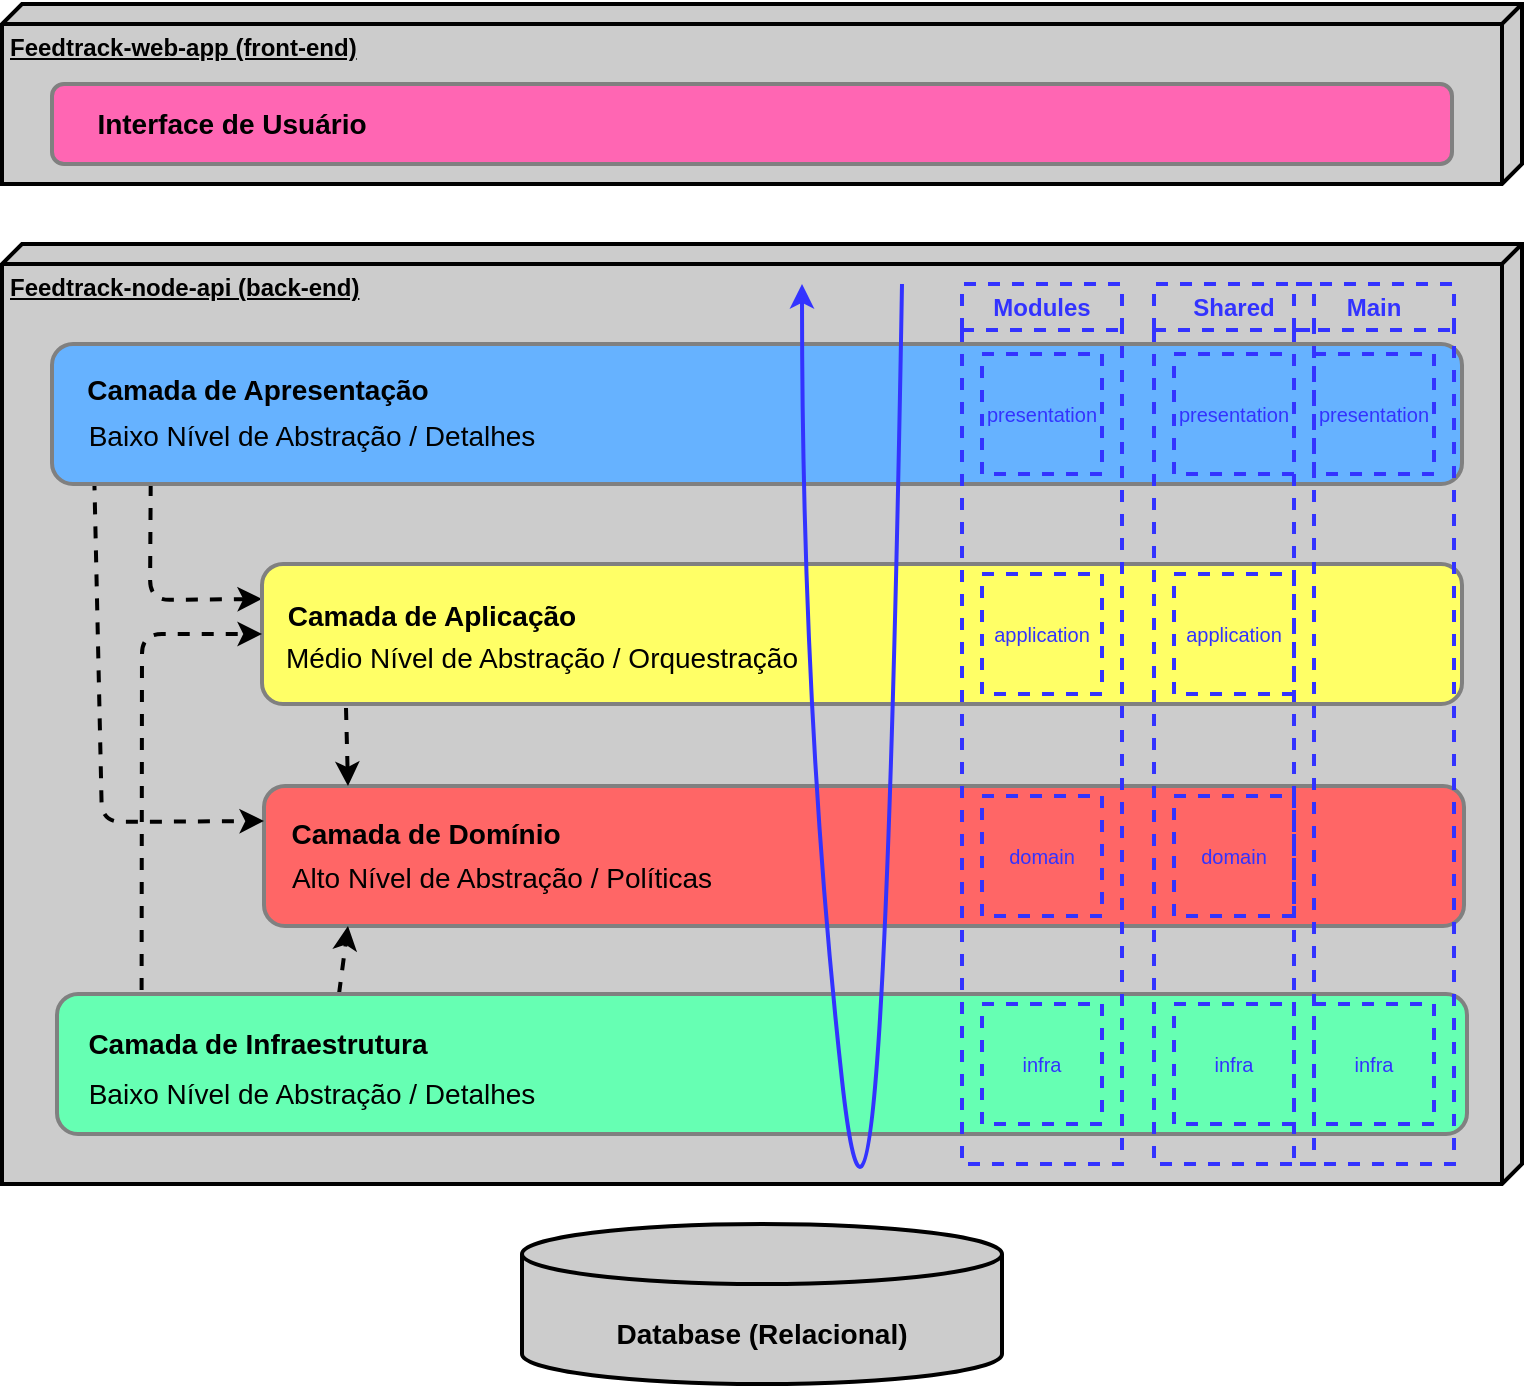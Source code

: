 <mxfile>
    <diagram id="NcIxeV4igUPX3qgqgexm" name="Arquitetura em Camadas">
        <mxGraphModel dx="1386" dy="550" grid="1" gridSize="10" guides="1" tooltips="1" connect="1" arrows="1" fold="1" page="1" pageScale="1" pageWidth="850" pageHeight="1100" math="0" shadow="0">
            <root>
                <mxCell id="0"/>
                <mxCell id="1" parent="0"/>
                <mxCell id="2" value="&lt;b&gt;Feedtrack-node-api (back-end)&lt;/b&gt;" style="verticalAlign=top;align=left;spacingTop=8;spacingLeft=2;spacingRight=12;shape=cube;size=10;direction=south;fontStyle=4;html=1;strokeWidth=2;fillColor=#CCCCCC;fontColor=#000000;" parent="1" vertex="1">
                    <mxGeometry x="50" y="140" width="760" height="470" as="geometry"/>
                </mxCell>
                <mxCell id="3" value="&lt;b&gt;Feedtrack-web-app (front-end)&lt;/b&gt;" style="verticalAlign=top;align=left;spacingTop=8;spacingLeft=2;spacingRight=12;shape=cube;size=10;direction=south;fontStyle=4;html=1;strokeWidth=2;fillColor=#CCCCCC;fontColor=#000000;" parent="1" vertex="1">
                    <mxGeometry x="50" y="20" width="760" height="90" as="geometry"/>
                </mxCell>
                <mxCell id="6" value="" style="group" parent="1" vertex="1" connectable="0">
                    <mxGeometry x="310" y="630" width="240" height="80" as="geometry"/>
                </mxCell>
                <mxCell id="4" value="" style="shape=cylinder3;whiteSpace=wrap;html=1;boundedLbl=1;backgroundOutline=1;size=15;strokeWidth=2;fontColor=#000000;fillColor=#CCCCCC;" parent="6" vertex="1">
                    <mxGeometry width="240" height="80" as="geometry"/>
                </mxCell>
                <mxCell id="5" value="Database (Relacional)" style="text;html=1;strokeColor=none;fillColor=none;align=center;verticalAlign=middle;whiteSpace=wrap;rounded=0;strokeWidth=2;fontColor=#000000;fontStyle=1;fontSize=14;" parent="6" vertex="1">
                    <mxGeometry x="40" y="40" width="160" height="30" as="geometry"/>
                </mxCell>
                <mxCell id="7" value="" style="rounded=1;whiteSpace=wrap;html=1;strokeWidth=2;fontSize=14;fontColor=#000000;fillColor=#FF6666;strokeColor=#808080;points=[[0,0,0,0,0],[0,0.24,0,0,0],[0,0.5,0,0,0],[0,0.76,0,0,0],[0,1,0,0,0],[0.07,0,0,0,0],[0.07,1,0,0,0],[0.5,0,0,0,0],[0.5,1,0,0,0],[0.75,0,0,0,0],[0.75,1,0,0,0],[1,0,0,0,0],[1,0.26,0,0,0],[1,0.5,0,0,0],[1,0.76,0,0,0],[1,1,0,0,0]];" parent="1" vertex="1">
                    <mxGeometry x="181" y="411" width="600" height="70" as="geometry"/>
                </mxCell>
                <mxCell id="8" value="Camada de Domínio" style="text;html=1;strokeColor=none;fillColor=none;align=center;verticalAlign=middle;whiteSpace=wrap;rounded=0;strokeWidth=2;fontSize=14;fontColor=#000000;fontStyle=1" parent="1" vertex="1">
                    <mxGeometry x="187" y="420" width="150" height="30" as="geometry"/>
                </mxCell>
                <mxCell id="22" style="edgeStyle=none;html=1;exitX=0.07;exitY=1;exitDx=0;exitDy=0;exitPerimeter=0;entryX=0;entryY=0.25;entryDx=0;entryDy=0;fontSize=14;fontColor=#000000;dashed=1;strokeWidth=2;strokeColor=#000000;" parent="1" source="9" target="13" edge="1">
                    <mxGeometry relative="1" as="geometry">
                        <Array as="points">
                            <mxPoint x="124" y="318"/>
                        </Array>
                    </mxGeometry>
                </mxCell>
                <mxCell id="23" style="edgeStyle=none;html=1;exitX=0.03;exitY=0.96;exitDx=0;exitDy=0;exitPerimeter=0;entryX=0;entryY=0.25;entryDx=0;entryDy=0;dashed=1;strokeColor=#000000;strokeWidth=2;fontSize=14;fontColor=#000000;" parent="1" source="9" target="7" edge="1">
                    <mxGeometry relative="1" as="geometry">
                        <Array as="points">
                            <mxPoint x="100" y="429"/>
                        </Array>
                    </mxGeometry>
                </mxCell>
                <mxCell id="9" value="" style="rounded=1;whiteSpace=wrap;html=1;strokeWidth=2;fontSize=14;fontColor=#000000;fillColor=#66B2FF;strokeColor=#808080;points=[[0,0,0,0,0],[0,0.26,0,0,0],[0,0.5,0,0,0],[0,0.74,0,0,0],[0,1,0,0,0],[0.03,0.96,0,0,0],[0.07,1,0,0,0],[0.25,0,0,0,0],[0.5,0,0,0,0],[0.75,0,0,0,0],[0.75,1,0,0,0],[1,0,0,0,0],[1,0.26,0,0,0],[1,0.5,0,0,0],[1,0.76,0,0,0],[1,1,0,0,0]];" parent="1" vertex="1">
                    <mxGeometry x="75" y="190" width="705" height="70" as="geometry"/>
                </mxCell>
                <mxCell id="10" value="Camada de Apresentação" style="text;html=1;strokeColor=none;fillColor=none;align=center;verticalAlign=middle;whiteSpace=wrap;rounded=0;strokeWidth=2;fontSize=14;fontColor=#000000;fontStyle=1" parent="1" vertex="1">
                    <mxGeometry x="88" y="198" width="180" height="30" as="geometry"/>
                </mxCell>
                <mxCell id="11" value="" style="rounded=1;whiteSpace=wrap;html=1;strokeWidth=2;fontSize=14;fontColor=#000000;fillColor=#FF66B3;strokeColor=#808080;" parent="1" vertex="1">
                    <mxGeometry x="75" y="60" width="700" height="40" as="geometry"/>
                </mxCell>
                <mxCell id="12" value="Interface de Usuário" style="text;html=1;strokeColor=none;fillColor=none;align=center;verticalAlign=middle;whiteSpace=wrap;rounded=0;strokeWidth=2;fontSize=14;fontColor=#000000;fontStyle=1" parent="1" vertex="1">
                    <mxGeometry x="90" y="65" width="150" height="30" as="geometry"/>
                </mxCell>
                <mxCell id="26" style="edgeStyle=none;html=1;exitX=0.07;exitY=1;exitDx=0;exitDy=2;exitPerimeter=0;entryX=0.07;entryY=0;entryDx=0;entryDy=0;entryPerimeter=0;dashed=1;strokeColor=#000000;strokeWidth=2;fontSize=14;fontColor=#000000;" parent="1" source="13" target="7" edge="1">
                    <mxGeometry relative="1" as="geometry"/>
                </mxCell>
                <mxCell id="13" value="" style="rounded=1;whiteSpace=wrap;html=1;strokeWidth=2;fontSize=14;fontColor=#000000;fillColor=#FFFF66;strokeColor=#808080;points=[[0,0,0,0,0],[0,0.24,0,0,0],[0,0.5,0,0,0],[0,0.76,0,0,0],[0,1,0,0,0],[0.07,1,0,0,2],[0.25,0,0,0,0],[0.5,0,0,0,0],[0.5,1,0,0,0],[0.75,0,0,0,0],[0.75,1,0,0,0],[1,0,0,0,0],[1,0.26,0,0,0],[1,0.5,0,0,0],[1,0.76,0,0,0],[1,1,0,0,0]];" parent="1" vertex="1">
                    <mxGeometry x="180" y="300" width="600" height="70" as="geometry"/>
                </mxCell>
                <mxCell id="14" value="Camada de Aplicação" style="text;html=1;strokeColor=none;fillColor=none;align=center;verticalAlign=middle;whiteSpace=wrap;rounded=0;strokeWidth=2;fontSize=14;fontColor=#000000;fontStyle=1" parent="1" vertex="1">
                    <mxGeometry x="190" y="311" width="150" height="30" as="geometry"/>
                </mxCell>
                <mxCell id="28" style="edgeStyle=none;html=1;exitX=0.06;exitY=0;exitDx=0;exitDy=-2;exitPerimeter=0;entryX=0;entryY=0.5;entryDx=0;entryDy=0;entryPerimeter=0;dashed=1;strokeColor=#000000;strokeWidth=2;fontSize=14;fontColor=#000000;" parent="1" source="15" target="13" edge="1">
                    <mxGeometry relative="1" as="geometry">
                        <Array as="points">
                            <mxPoint x="120" y="335"/>
                        </Array>
                    </mxGeometry>
                </mxCell>
                <mxCell id="30" style="edgeStyle=none;html=1;exitX=0.2;exitY=0;exitDx=0;exitDy=0;exitPerimeter=0;entryX=0.07;entryY=1;entryDx=0;entryDy=0;entryPerimeter=0;dashed=1;strokeColor=#000000;strokeWidth=2;fontSize=14;fontColor=#000000;" parent="1" source="15" target="7" edge="1">
                    <mxGeometry relative="1" as="geometry"/>
                </mxCell>
                <mxCell id="15" value="" style="rounded=1;whiteSpace=wrap;html=1;strokeWidth=2;fontSize=14;fontColor=#000000;fillColor=#66FFB3;strokeColor=#808080;points=[[0,0,0,0,0],[0,0.26,0,0,0],[0,0.5,0,0,0],[0,0.74,0,0,0],[0,1,0,0,0],[0.06,0,0,0,-2],[0.2,0,0,0,0],[0.25,1,0,0,0],[0.5,1,0,0,0],[0.75,0,0,0,0],[0.75,1,0,0,0],[1,0,0,0,0],[1,0.26,0,0,0],[1,0.5,0,0,0],[1,0.76,0,0,0],[1,1,0,0,0]];" parent="1" vertex="1">
                    <mxGeometry x="77.5" y="515" width="705" height="70" as="geometry"/>
                </mxCell>
                <mxCell id="16" value="Camada de Infraestrutura" style="text;html=1;strokeColor=none;fillColor=none;align=center;verticalAlign=middle;whiteSpace=wrap;rounded=0;strokeWidth=2;fontSize=14;fontColor=#000000;fontStyle=1" parent="1" vertex="1">
                    <mxGeometry x="88" y="525" width="180" height="30" as="geometry"/>
                </mxCell>
                <mxCell id="19" value="Alto Nível de Abstração / Políticas" style="text;html=1;strokeColor=none;fillColor=none;align=center;verticalAlign=middle;whiteSpace=wrap;rounded=0;strokeWidth=2;fontSize=14;fontColor=#000000;" parent="1" vertex="1">
                    <mxGeometry x="190" y="442" width="220" height="30" as="geometry"/>
                </mxCell>
                <mxCell id="21" value="Baixo Nível de Abstração / Detalhes" style="text;html=1;strokeColor=none;fillColor=none;align=center;verticalAlign=middle;whiteSpace=wrap;rounded=0;strokeWidth=2;fontSize=14;fontColor=#000000;" parent="1" vertex="1">
                    <mxGeometry x="90" y="221" width="230" height="30" as="geometry"/>
                </mxCell>
                <mxCell id="31" value="" style="curved=1;endArrow=classic;html=1;strokeColor=#3333FF;strokeWidth=2;fontSize=14;fontColor=#000000;" parent="1" edge="1">
                    <mxGeometry width="50" height="50" relative="1" as="geometry">
                        <mxPoint x="500" y="160" as="sourcePoint"/>
                        <mxPoint x="450" y="160" as="targetPoint"/>
                        <Array as="points">
                            <mxPoint x="490" y="740"/>
                            <mxPoint x="450" y="376"/>
                        </Array>
                    </mxGeometry>
                </mxCell>
                <mxCell id="32" value="Baixo Nível de Abstração / Detalhes" style="text;html=1;strokeColor=none;fillColor=none;align=center;verticalAlign=middle;whiteSpace=wrap;rounded=0;strokeWidth=2;fontSize=14;fontColor=#000000;" parent="1" vertex="1">
                    <mxGeometry x="90" y="550" width="230" height="30" as="geometry"/>
                </mxCell>
                <mxCell id="33" value="Médio Nível de Abstração / Orquestração" style="text;html=1;strokeColor=none;fillColor=none;align=center;verticalAlign=middle;whiteSpace=wrap;rounded=0;strokeWidth=2;fontSize=14;fontColor=#000000;" parent="1" vertex="1">
                    <mxGeometry x="190" y="332" width="260" height="30" as="geometry"/>
                </mxCell>
                <mxCell id="34" value="Modules" style="swimlane;whiteSpace=wrap;html=1;startSize=23;fillColor=none;fontColor=#3333FF;strokeColor=#3333FF;dashed=1;strokeWidth=2;" parent="1" vertex="1">
                    <mxGeometry x="530" y="160" width="80" height="440" as="geometry"/>
                </mxCell>
                <mxCell id="35" value="domain" style="rounded=0;whiteSpace=wrap;html=1;dashed=1;strokeColor=#3333FF;strokeWidth=2;fontColor=#3333FF;fillColor=none;fontSize=10;" parent="34" vertex="1">
                    <mxGeometry x="10" y="256" width="60" height="60" as="geometry"/>
                </mxCell>
                <mxCell id="36" value="application" style="rounded=0;whiteSpace=wrap;html=1;dashed=1;strokeColor=#3333FF;strokeWidth=2;fontColor=#3333FF;fillColor=none;fontSize=10;" parent="34" vertex="1">
                    <mxGeometry x="10" y="145" width="60" height="60" as="geometry"/>
                </mxCell>
                <mxCell id="37" value="presentation" style="rounded=0;whiteSpace=wrap;html=1;dashed=1;strokeColor=#3333FF;strokeWidth=2;fontColor=#3333FF;fillColor=none;fontSize=10;" parent="34" vertex="1">
                    <mxGeometry x="10" y="35" width="60" height="60" as="geometry"/>
                </mxCell>
                <mxCell id="38" value="infra" style="rounded=0;whiteSpace=wrap;html=1;dashed=1;strokeColor=#3333FF;strokeWidth=2;fontColor=#3333FF;fillColor=none;fontSize=10;" parent="34" vertex="1">
                    <mxGeometry x="10" y="360" width="60" height="60" as="geometry"/>
                </mxCell>
                <mxCell id="39" value="Shared" style="swimlane;whiteSpace=wrap;html=1;startSize=23;fillColor=none;fontColor=#3333FF;strokeColor=#3333FF;dashed=1;strokeWidth=2;" parent="1" vertex="1">
                    <mxGeometry x="626" y="160" width="80" height="440" as="geometry"/>
                </mxCell>
                <mxCell id="40" value="domain" style="rounded=0;whiteSpace=wrap;html=1;dashed=1;strokeColor=#3333FF;strokeWidth=2;fontColor=#3333FF;fillColor=none;fontSize=10;" parent="39" vertex="1">
                    <mxGeometry x="10" y="256" width="60" height="60" as="geometry"/>
                </mxCell>
                <mxCell id="41" value="application" style="rounded=0;whiteSpace=wrap;html=1;dashed=1;strokeColor=#3333FF;strokeWidth=2;fontColor=#3333FF;fillColor=none;fontSize=10;" parent="39" vertex="1">
                    <mxGeometry x="10" y="145" width="60" height="60" as="geometry"/>
                </mxCell>
                <mxCell id="42" value="presentation" style="rounded=0;whiteSpace=wrap;html=1;dashed=1;strokeColor=#3333FF;strokeWidth=2;fontColor=#3333FF;fillColor=none;fontSize=10;" parent="39" vertex="1">
                    <mxGeometry x="10" y="35" width="60" height="60" as="geometry"/>
                </mxCell>
                <mxCell id="43" value="infra" style="rounded=0;whiteSpace=wrap;html=1;dashed=1;strokeColor=#3333FF;strokeWidth=2;fontColor=#3333FF;fillColor=none;fontSize=10;" parent="39" vertex="1">
                    <mxGeometry x="10" y="360" width="60" height="60" as="geometry"/>
                </mxCell>
                <mxCell id="44" value="Main" style="swimlane;whiteSpace=wrap;html=1;startSize=23;fillColor=none;fontColor=#3333FF;strokeColor=#3333FF;dashed=1;strokeWidth=2;" vertex="1" parent="1">
                    <mxGeometry x="696" y="160" width="80" height="440" as="geometry"/>
                </mxCell>
                <mxCell id="45" value="presentation" style="rounded=0;whiteSpace=wrap;html=1;dashed=1;strokeColor=#3333FF;strokeWidth=2;fontColor=#3333FF;fillColor=none;fontSize=10;" vertex="1" parent="44">
                    <mxGeometry x="10" y="35" width="60" height="60" as="geometry"/>
                </mxCell>
                <mxCell id="46" value="infra" style="rounded=0;whiteSpace=wrap;html=1;dashed=1;strokeColor=#3333FF;strokeWidth=2;fontColor=#3333FF;fillColor=none;fontSize=10;" vertex="1" parent="44">
                    <mxGeometry x="10" y="360" width="60" height="60" as="geometry"/>
                </mxCell>
            </root>
        </mxGraphModel>
    </diagram>
    <diagram name="Arquitetura Hexagonal" id="5hUa_UCPRQJtNCDU53TI">
        <mxGraphModel dx="1456" dy="624" grid="1" gridSize="10" guides="1" tooltips="1" connect="1" arrows="1" fold="1" page="1" pageScale="1" pageWidth="850" pageHeight="1100" math="0" shadow="0">
            <root>
                <mxCell id="a5ceSEgB5ru1mALh6doU-0"/>
                <mxCell id="a5ceSEgB5ru1mALh6doU-1" parent="a5ceSEgB5ru1mALh6doU-0"/>
                <mxCell id="a5ceSEgB5ru1mALh6doU-2" value="&lt;b&gt;Feedtrack-node-api (back-end)&lt;/b&gt;" style="verticalAlign=top;align=left;spacingTop=8;spacingLeft=2;spacingRight=12;shape=cube;size=10;direction=south;fontStyle=4;html=1;strokeWidth=2;fillColor=#CCCCCC;fontColor=#000000;" parent="a5ceSEgB5ru1mALh6doU-1" vertex="1">
                    <mxGeometry x="50" y="140" width="760" height="540" as="geometry"/>
                </mxCell>
                <mxCell id="a5ceSEgB5ru1mALh6doU-3" value="&lt;b&gt;Feedtrack-web-app (front-end)&lt;/b&gt;" style="verticalAlign=top;align=left;spacingTop=8;spacingLeft=2;spacingRight=12;shape=cube;size=10;direction=south;fontStyle=4;html=1;strokeWidth=2;fillColor=#CCCCCC;fontColor=#000000;" parent="a5ceSEgB5ru1mALh6doU-1" vertex="1">
                    <mxGeometry x="50" y="20" width="760" height="90" as="geometry"/>
                </mxCell>
                <mxCell id="a5ceSEgB5ru1mALh6doU-4" value="" style="group" parent="a5ceSEgB5ru1mALh6doU-1" vertex="1" connectable="0">
                    <mxGeometry x="305" y="690" width="240" height="80" as="geometry"/>
                </mxCell>
                <mxCell id="a5ceSEgB5ru1mALh6doU-5" value="" style="shape=cylinder3;whiteSpace=wrap;html=1;boundedLbl=1;backgroundOutline=1;size=15;strokeWidth=2;fontColor=#000000;fillColor=#CCCCCC;" parent="a5ceSEgB5ru1mALh6doU-4" vertex="1">
                    <mxGeometry width="240" height="80" as="geometry"/>
                </mxCell>
                <mxCell id="a5ceSEgB5ru1mALh6doU-6" value="Database (Relacional)" style="text;html=1;strokeColor=none;fillColor=none;align=center;verticalAlign=middle;whiteSpace=wrap;rounded=0;strokeWidth=2;fontColor=#000000;fontStyle=1;fontSize=14;" parent="a5ceSEgB5ru1mALh6doU-4" vertex="1">
                    <mxGeometry x="40" y="40" width="160" height="30" as="geometry"/>
                </mxCell>
                <mxCell id="a5ceSEgB5ru1mALh6doU-13" value="" style="rounded=1;whiteSpace=wrap;html=1;strokeWidth=2;fontSize=14;fontColor=#000000;fillColor=#FF66B3;strokeColor=#808080;" parent="a5ceSEgB5ru1mALh6doU-1" vertex="1">
                    <mxGeometry x="75" y="60" width="700" height="40" as="geometry"/>
                </mxCell>
                <mxCell id="a5ceSEgB5ru1mALh6doU-14" value="Interface de Usuário" style="text;html=1;strokeColor=none;fillColor=none;align=center;verticalAlign=middle;whiteSpace=wrap;rounded=0;strokeWidth=2;fontSize=14;fontColor=#000000;fontStyle=1" parent="a5ceSEgB5ru1mALh6doU-1" vertex="1">
                    <mxGeometry x="90" y="65" width="150" height="30" as="geometry"/>
                </mxCell>
                <mxCell id="nEcgfD19k0Vzt9lSfqUB-2" value="" style="shape=hexagon;perimeter=hexagonPerimeter2;whiteSpace=wrap;html=1;fixedSize=1;rounded=1;strokeColor=#000000;strokeWidth=2;fontSize=12;fillColor=#66B2FF;size=117.5;gradientColor=#66FFB3;gradientDirection=south;" parent="a5ceSEgB5ru1mALh6doU-1" vertex="1">
                    <mxGeometry x="82.5" y="180" width="695" height="480" as="geometry"/>
                </mxCell>
                <mxCell id="VoVbzXWqvfWPl7-xPM-X-1" style="edgeStyle=none;html=1;exitX=0.5;exitY=1;exitDx=0;exitDy=0;entryX=0.5;entryY=1;entryDx=0;entryDy=0;dashed=1;strokeColor=#000000;strokeWidth=2;fontSize=12;startArrow=none;startFill=0;endArrow=classic;endFill=1;" parent="a5ceSEgB5ru1mALh6doU-1" source="nEcgfD19k0Vzt9lSfqUB-0" target="BlIURfscVi9vo4NpXkq7-0" edge="1">
                    <mxGeometry relative="1" as="geometry"/>
                </mxCell>
                <mxCell id="nEcgfD19k0Vzt9lSfqUB-0" value="" style="shape=hexagon;perimeter=hexagonPerimeter2;whiteSpace=wrap;html=1;fixedSize=1;rounded=1;strokeColor=#000000;strokeWidth=2;fontSize=12;fillColor=#FFFF66;size=85;dashed=1;" parent="a5ceSEgB5ru1mALh6doU-1" vertex="1">
                    <mxGeometry x="180" y="240" width="500" height="360" as="geometry"/>
                </mxCell>
                <mxCell id="BlIURfscVi9vo4NpXkq7-0" value="" style="shape=hexagon;perimeter=hexagonPerimeter2;whiteSpace=wrap;html=1;fixedSize=1;size=50.0;rounded=1;fillColor=#FF6666;strokeWidth=2;strokeColor=#000000;" parent="a5ceSEgB5ru1mALh6doU-1" vertex="1">
                    <mxGeometry x="285" y="321" width="290" height="198" as="geometry"/>
                </mxCell>
                <mxCell id="a5ceSEgB5ru1mALh6doU-8" value="&lt;font style=&quot;font-size: 12px;&quot;&gt;Camada de Domínio&lt;/font&gt;" style="text;html=1;strokeColor=none;fillColor=none;align=center;verticalAlign=middle;whiteSpace=wrap;rounded=0;strokeWidth=2;fontSize=14;fontColor=#000000;fontStyle=1" parent="a5ceSEgB5ru1mALh6doU-1" vertex="1">
                    <mxGeometry x="300" y="390" width="150" height="30" as="geometry"/>
                </mxCell>
                <mxCell id="a5ceSEgB5ru1mALh6doU-22" value="Alto Nível de Abstração / Políticas" style="text;html=1;strokeColor=none;fillColor=none;align=center;verticalAlign=middle;whiteSpace=wrap;rounded=0;strokeWidth=2;fontSize=12;fontColor=#000000;" parent="a5ceSEgB5ru1mALh6doU-1" vertex="1">
                    <mxGeometry x="302" y="412" width="208" height="30" as="geometry"/>
                </mxCell>
                <mxCell id="a5ceSEgB5ru1mALh6doU-17" value="Camada de Aplicação" style="text;html=1;strokeColor=none;fillColor=none;align=center;verticalAlign=middle;whiteSpace=wrap;rounded=0;strokeWidth=2;fontSize=12;fontColor=#000000;fontStyle=1" parent="a5ceSEgB5ru1mALh6doU-1" vertex="1">
                    <mxGeometry x="264" y="245" width="135" height="30" as="geometry"/>
                </mxCell>
                <mxCell id="a5ceSEgB5ru1mALh6doU-26" value="&lt;font style=&quot;font-size: 12px;&quot;&gt;Médio Nível de Abstração &lt;br&gt;Orquestração&lt;/font&gt;" style="text;html=1;strokeColor=none;fillColor=none;align=center;verticalAlign=middle;whiteSpace=wrap;rounded=0;strokeWidth=2;fontSize=14;fontColor=#000000;" parent="a5ceSEgB5ru1mALh6doU-1" vertex="1">
                    <mxGeometry x="244" y="274" width="170" height="30" as="geometry"/>
                </mxCell>
                <mxCell id="a5ceSEgB5ru1mALh6doU-21" value="Camada de Infraestrutura" style="text;html=1;strokeColor=none;fillColor=none;align=center;verticalAlign=middle;whiteSpace=wrap;rounded=0;strokeWidth=2;fontSize=12;fontColor=#000000;fontStyle=1" parent="a5ceSEgB5ru1mALh6doU-1" vertex="1">
                    <mxGeometry x="193" y="605" width="157" height="30" as="geometry"/>
                </mxCell>
                <mxCell id="a5ceSEgB5ru1mALh6doU-25" value="Baixo Nível de Abstração / Detalhes" style="text;html=1;strokeColor=none;fillColor=none;align=center;verticalAlign=middle;whiteSpace=wrap;rounded=0;strokeWidth=2;fontSize=12;fontColor=#000000;" parent="a5ceSEgB5ru1mALh6doU-1" vertex="1">
                    <mxGeometry x="198" y="628" width="195" height="30" as="geometry"/>
                </mxCell>
                <mxCell id="a5ceSEgB5ru1mALh6doU-12" value="Camada de Apresentação" style="text;html=1;strokeColor=none;fillColor=none;align=center;verticalAlign=middle;whiteSpace=wrap;rounded=0;strokeWidth=2;fontSize=12;fontColor=#000000;fontStyle=1" parent="a5ceSEgB5ru1mALh6doU-1" vertex="1">
                    <mxGeometry x="199" y="181" width="157" height="30" as="geometry"/>
                </mxCell>
                <mxCell id="a5ceSEgB5ru1mALh6doU-23" value="Baixo Nível de Abstração / Detalhes" style="text;html=1;strokeColor=none;fillColor=none;align=center;verticalAlign=middle;whiteSpace=wrap;rounded=0;strokeWidth=2;fontSize=12;fontColor=#000000;" parent="a5ceSEgB5ru1mALh6doU-1" vertex="1">
                    <mxGeometry x="201" y="204" width="195" height="30" as="geometry"/>
                </mxCell>
                <mxCell id="mzOYnbpUx_bTrC2Qeutc-0" style="edgeStyle=none;html=1;exitX=0;exitY=0.5;exitDx=0;exitDy=0;entryX=0;entryY=0.5;entryDx=0;entryDy=0;fontSize=12;endArrow=none;endFill=0;strokeColor=#000000;" parent="a5ceSEgB5ru1mALh6doU-1" source="nEcgfD19k0Vzt9lSfqUB-2" target="nEcgfD19k0Vzt9lSfqUB-0" edge="1">
                    <mxGeometry relative="1" as="geometry"/>
                </mxCell>
                <mxCell id="fo-dEdsPc-0iivknXwb3-0" style="edgeStyle=none;html=1;exitX=1;exitY=0.5;exitDx=0;exitDy=0;strokeColor=#000000;fontSize=12;endArrow=none;endFill=0;" parent="a5ceSEgB5ru1mALh6doU-1" source="nEcgfD19k0Vzt9lSfqUB-2" target="nEcgfD19k0Vzt9lSfqUB-0" edge="1">
                    <mxGeometry relative="1" as="geometry"/>
                </mxCell>
                <mxCell id="fo-dEdsPc-0iivknXwb3-1" value="&lt;font style=&quot;font-size: 12px;&quot;&gt;Casos de Uso&lt;/font&gt;" style="text;html=1;strokeColor=none;fillColor=none;align=center;verticalAlign=middle;whiteSpace=wrap;rounded=0;strokeWidth=2;fontSize=14;fontColor=#000000;fontStyle=5" parent="a5ceSEgB5ru1mALh6doU-1" vertex="1">
                    <mxGeometry x="230" y="321" width="83" height="30" as="geometry"/>
                </mxCell>
                <mxCell id="2B5IFzVCbk_TZSwx4qiM-0" style="edgeStyle=none;html=1;exitX=0.5;exitY=0;exitDx=0;exitDy=0;entryX=0.5;entryY=0;entryDx=0;entryDy=0;strokeColor=#000000;fontSize=12;endArrow=classic;endFill=1;strokeWidth=2;dashed=1;startArrow=none;startFill=0;" parent="a5ceSEgB5ru1mALh6doU-1" source="nEcgfD19k0Vzt9lSfqUB-2" target="nEcgfD19k0Vzt9lSfqUB-0" edge="1">
                    <mxGeometry relative="1" as="geometry"/>
                </mxCell>
                <mxCell id="2B5IFzVCbk_TZSwx4qiM-1" style="edgeStyle=none;html=1;exitX=0.5;exitY=0;exitDx=0;exitDy=0;entryX=0.5;entryY=0;entryDx=0;entryDy=0;dashed=1;strokeColor=#000000;strokeWidth=2;fontSize=12;startArrow=none;startFill=0;endArrow=classic;endFill=1;" parent="a5ceSEgB5ru1mALh6doU-1" source="nEcgfD19k0Vzt9lSfqUB-0" target="BlIURfscVi9vo4NpXkq7-0" edge="1">
                    <mxGeometry relative="1" as="geometry"/>
                </mxCell>
                <mxCell id="a5ceSEgB5ru1mALh6doU-24" value="" style="curved=1;endArrow=classic;html=1;strokeColor=#3333FF;strokeWidth=2;fontSize=14;fontColor=#000000;" parent="a5ceSEgB5ru1mALh6doU-1" edge="1">
                    <mxGeometry width="50" height="50" relative="1" as="geometry">
                        <mxPoint x="550" y="160" as="sourcePoint"/>
                        <mxPoint x="500" y="160" as="targetPoint"/>
                        <Array as="points">
                            <mxPoint x="550" y="850"/>
                            <mxPoint x="500" y="376"/>
                        </Array>
                    </mxGeometry>
                </mxCell>
                <mxCell id="VoVbzXWqvfWPl7-xPM-X-0" style="edgeStyle=none;html=1;exitX=0.5;exitY=1;exitDx=0;exitDy=0;dashed=1;strokeColor=#000000;strokeWidth=2;fontSize=12;startArrow=none;startFill=0;endArrow=classic;endFill=1;" parent="a5ceSEgB5ru1mALh6doU-1" source="nEcgfD19k0Vzt9lSfqUB-2" target="nEcgfD19k0Vzt9lSfqUB-0" edge="1">
                    <mxGeometry relative="1" as="geometry"/>
                </mxCell>
                <mxCell id="VoVbzXWqvfWPl7-xPM-X-2" style="edgeStyle=none;html=1;exitX=0.5;exitY=1;exitDx=0;exitDy=0;dashed=1;strokeColor=#000000;strokeWidth=2;fontSize=12;startArrow=none;startFill=0;endArrow=classic;endFill=1;" parent="a5ceSEgB5ru1mALh6doU-1" source="nEcgfD19k0Vzt9lSfqUB-0" target="BlIURfscVi9vo4NpXkq7-0" edge="1">
                    <mxGeometry relative="1" as="geometry"/>
                </mxCell>
                <mxCell id="b1qgWV-y8Ma1u2akuymu-0" value="" style="rounded=1;whiteSpace=wrap;html=1;strokeWidth=2;fontSize=14;fontColor=#000000;fillColor=#FF6666;strokeColor=#808080;points=[[0,0,0,0,0],[0,0.24,0,0,0],[0,0.5,0,0,0],[0,0.76,0,0,0],[0,1,0,0,0],[0.07,0,0,0,0],[0.07,1,0,0,0],[0.5,0,0,0,0],[0.5,1,0,0,0],[0.75,0,0,0,0],[0.75,1,0,0,0],[1,0,0,0,0],[1,0.26,0,0,0],[1,0.5,0,0,0],[1,0.76,0,0,0],[1,1,0,0,0]];" parent="a5ceSEgB5ru1mALh6doU-1" vertex="1">
                    <mxGeometry x="275" y="840" width="320" height="70" as="geometry"/>
                </mxCell>
                <mxCell id="b1qgWV-y8Ma1u2akuymu-1" value="Camada de Domínio" style="text;html=1;strokeColor=none;fillColor=none;align=center;verticalAlign=middle;whiteSpace=wrap;rounded=0;strokeWidth=2;fontSize=14;fontColor=#000000;fontStyle=1" parent="a5ceSEgB5ru1mALh6doU-1" vertex="1">
                    <mxGeometry x="281" y="849" width="150" height="30" as="geometry"/>
                </mxCell>
                <mxCell id="b1qgWV-y8Ma1u2akuymu-2" value="Alto Nível de Abstração / Políticas" style="text;html=1;strokeColor=none;fillColor=none;align=center;verticalAlign=middle;whiteSpace=wrap;rounded=0;strokeWidth=2;fontSize=14;fontColor=#000000;" parent="a5ceSEgB5ru1mALh6doU-1" vertex="1">
                    <mxGeometry x="284" y="871" width="220" height="30" as="geometry"/>
                </mxCell>
                <mxCell id="nyb7NT9nLW7lzBMd1AiT-0" value="" style="rounded=1;whiteSpace=wrap;html=1;strokeWidth=2;fontSize=14;fontColor=#000000;fillColor=#FFFF66;strokeColor=#808080;points=[[0,0,0,0,0],[0,0.24,0,0,0],[0,0.5,0,0,0],[0,0.76,0,0,0],[0,1,0,0,0],[0.07,1,0,0,2],[0.25,0,0,0,0],[0.5,0,0,0,0],[0.5,1,0,0,0],[0.75,0,0,0,0],[0.75,1,0,0,0],[1,0,0,0,0],[1,0.26,0,0,0],[1,0.5,0,0,0],[1,0.76,0,0,0],[1,1,0,0,0]];" parent="a5ceSEgB5ru1mALh6doU-1" vertex="1">
                    <mxGeometry x="195" y="910" width="480" height="70" as="geometry"/>
                </mxCell>
                <mxCell id="nyb7NT9nLW7lzBMd1AiT-1" value="Camada de Aplicação" style="text;html=1;strokeColor=none;fillColor=none;align=center;verticalAlign=middle;whiteSpace=wrap;rounded=0;strokeWidth=2;fontSize=14;fontColor=#000000;fontStyle=1" parent="a5ceSEgB5ru1mALh6doU-1" vertex="1">
                    <mxGeometry x="205" y="921" width="150" height="30" as="geometry"/>
                </mxCell>
                <mxCell id="nyb7NT9nLW7lzBMd1AiT-2" value="Médio Nível de Abstração / Orquestração" style="text;html=1;strokeColor=none;fillColor=none;align=center;verticalAlign=middle;whiteSpace=wrap;rounded=0;strokeWidth=2;fontSize=14;fontColor=#000000;" parent="a5ceSEgB5ru1mALh6doU-1" vertex="1">
                    <mxGeometry x="205" y="942" width="260" height="30" as="geometry"/>
                </mxCell>
                <mxCell id="2T_e17wknQFwUHc9we9k-0" value="" style="rounded=1;whiteSpace=wrap;html=1;strokeWidth=2;fontSize=14;fontColor=#000000;fillColor=#66B2FF;strokeColor=#808080;points=[[0,0,0,0,0],[0,0.26,0,0,0],[0,0.5,0,0,0],[0,0.74,0,0,0],[0,1,0,0,0],[0.03,0.96,0,0,0],[0.07,1,0,0,0],[0.25,0,0,0,0],[0.5,0,0,0,0],[0.75,0,0,0,0],[0.75,1,0,0,0],[1,0,0,0,0],[1,0.26,0,0,0],[1,0.5,0,0,0],[1,0.76,0,0,0],[1,1,0,0,0]];" parent="a5ceSEgB5ru1mALh6doU-1" vertex="1">
                    <mxGeometry x="85" y="980" width="360" height="70" as="geometry"/>
                </mxCell>
                <mxCell id="2T_e17wknQFwUHc9we9k-1" value="Camada de Apresentação" style="text;html=1;strokeColor=none;fillColor=none;align=center;verticalAlign=middle;whiteSpace=wrap;rounded=0;strokeWidth=2;fontSize=14;fontColor=#000000;fontStyle=1" parent="a5ceSEgB5ru1mALh6doU-1" vertex="1">
                    <mxGeometry x="99" y="988" width="180" height="30" as="geometry"/>
                </mxCell>
                <mxCell id="2T_e17wknQFwUHc9we9k-2" value="Baixo Nível de Abstração / Detalhes" style="text;html=1;strokeColor=none;fillColor=none;align=center;verticalAlign=middle;whiteSpace=wrap;rounded=0;strokeWidth=2;fontSize=14;fontColor=#000000;" parent="a5ceSEgB5ru1mALh6doU-1" vertex="1">
                    <mxGeometry x="101" y="1011" width="230" height="30" as="geometry"/>
                </mxCell>
                <mxCell id="8Rp_jihqbUyUrPVsjW61-0" value="" style="rounded=1;whiteSpace=wrap;html=1;strokeWidth=2;fontSize=14;fontColor=#000000;fillColor=#66FFB3;strokeColor=#808080;points=[[0,0,0,0,0],[0,0.26,0,0,0],[0,0.5,0,0,0],[0,0.74,0,0,0],[0,1,0,0,0],[0.06,0,0,0,-2],[0.2,0,0,0,0],[0.25,1,0,0,0],[0.5,1,0,0,0],[0.75,0,0,0,0],[0.75,1,0,0,0],[1,0,0,0,0],[1,0.26,0,0,0],[1,0.5,0,0,0],[1,0.76,0,0,0],[1,1,0,0,0]];" parent="a5ceSEgB5ru1mALh6doU-1" vertex="1">
                    <mxGeometry x="445" y="980" width="330" height="70" as="geometry"/>
                </mxCell>
                <mxCell id="8Rp_jihqbUyUrPVsjW61-1" value="Camada de Infraestrutura" style="text;html=1;strokeColor=none;fillColor=none;align=center;verticalAlign=middle;whiteSpace=wrap;rounded=0;strokeWidth=2;fontSize=14;fontColor=#000000;fontStyle=1" parent="a5ceSEgB5ru1mALh6doU-1" vertex="1">
                    <mxGeometry x="455.5" y="990" width="180" height="30" as="geometry"/>
                </mxCell>
                <mxCell id="8Rp_jihqbUyUrPVsjW61-2" value="Baixo Nível de Abstração / Detalhes" style="text;html=1;strokeColor=none;fillColor=none;align=center;verticalAlign=middle;whiteSpace=wrap;rounded=0;strokeWidth=2;fontSize=14;fontColor=#000000;" parent="a5ceSEgB5ru1mALh6doU-1" vertex="1">
                    <mxGeometry x="457.5" y="1015" width="230" height="30" as="geometry"/>
                </mxCell>
            </root>
        </mxGraphModel>
    </diagram>
</mxfile>